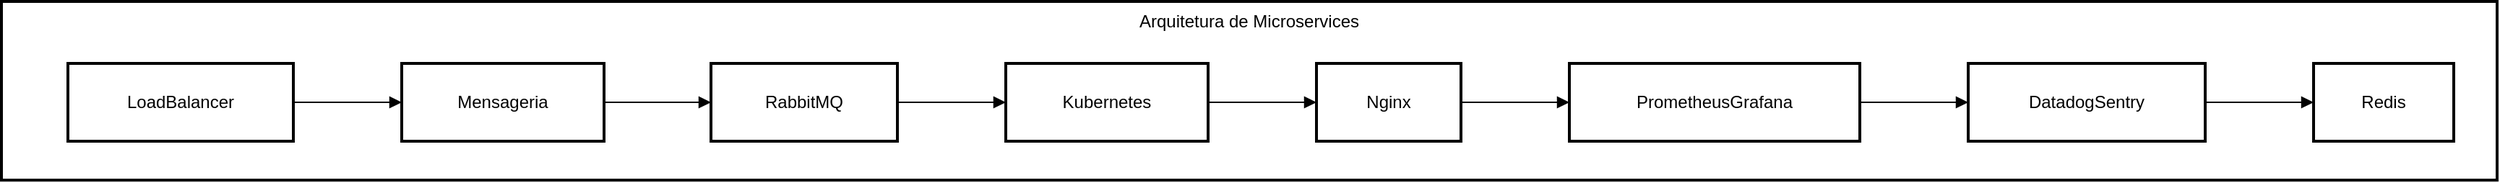 <mxfile version="26.1.1">
  <diagram name="Página-1" id="SPLTI_-VHYO-1by64nmk">
    <mxGraphModel>
      <root>
        <mxCell id="0" />
        <mxCell id="1" parent="0" />
        <mxCell id="2" value="Arquitetura de Microservices" style="whiteSpace=wrap;strokeWidth=2;verticalAlign=top;" vertex="1" parent="1">
          <mxGeometry x="8" y="8" width="1727" height="124" as="geometry" />
        </mxCell>
        <mxCell id="3" value="LoadBalancer" style="whiteSpace=wrap;strokeWidth=2;" vertex="1" parent="2">
          <mxGeometry x="46" y="43" width="156" height="54" as="geometry" />
        </mxCell>
        <mxCell id="4" value="Mensageria" style="whiteSpace=wrap;strokeWidth=2;" vertex="1" parent="2">
          <mxGeometry x="277" y="43" width="140" height="54" as="geometry" />
        </mxCell>
        <mxCell id="5" value="RabbitMQ" style="whiteSpace=wrap;strokeWidth=2;" vertex="1" parent="2">
          <mxGeometry x="491" y="43" width="129" height="54" as="geometry" />
        </mxCell>
        <mxCell id="6" value="Kubernetes" style="whiteSpace=wrap;strokeWidth=2;" vertex="1" parent="2">
          <mxGeometry x="695" y="43" width="140" height="54" as="geometry" />
        </mxCell>
        <mxCell id="7" value="Nginx" style="whiteSpace=wrap;strokeWidth=2;" vertex="1" parent="2">
          <mxGeometry x="910" y="43" width="100" height="54" as="geometry" />
        </mxCell>
        <mxCell id="8" value="PrometheusGrafana" style="whiteSpace=wrap;strokeWidth=2;" vertex="1" parent="2">
          <mxGeometry x="1085" y="43" width="201" height="54" as="geometry" />
        </mxCell>
        <mxCell id="9" value="DatadogSentry" style="whiteSpace=wrap;strokeWidth=2;" vertex="1" parent="2">
          <mxGeometry x="1361" y="43" width="164" height="54" as="geometry" />
        </mxCell>
        <mxCell id="10" value="Redis" style="whiteSpace=wrap;strokeWidth=2;" vertex="1" parent="2">
          <mxGeometry x="1600" y="43" width="97" height="54" as="geometry" />
        </mxCell>
        <mxCell id="11" value="" style="curved=1;startArrow=none;endArrow=block;exitX=1;exitY=0.5;entryX=0;entryY=0.5;" edge="1" parent="2" source="3" target="4">
          <mxGeometry relative="1" as="geometry">
            <Array as="points" />
          </mxGeometry>
        </mxCell>
        <mxCell id="12" value="" style="curved=1;startArrow=none;endArrow=block;exitX=1;exitY=0.5;entryX=0;entryY=0.5;" edge="1" parent="2" source="4" target="5">
          <mxGeometry relative="1" as="geometry">
            <Array as="points" />
          </mxGeometry>
        </mxCell>
        <mxCell id="13" value="" style="curved=1;startArrow=none;endArrow=block;exitX=1;exitY=0.5;entryX=0;entryY=0.5;" edge="1" parent="2" source="5" target="6">
          <mxGeometry relative="1" as="geometry">
            <Array as="points" />
          </mxGeometry>
        </mxCell>
        <mxCell id="14" value="" style="curved=1;startArrow=none;endArrow=block;exitX=1;exitY=0.5;entryX=0;entryY=0.5;" edge="1" parent="2" source="6" target="7">
          <mxGeometry relative="1" as="geometry">
            <Array as="points" />
          </mxGeometry>
        </mxCell>
        <mxCell id="15" value="" style="curved=1;startArrow=none;endArrow=block;exitX=1;exitY=0.5;entryX=0;entryY=0.5;" edge="1" parent="2" source="7" target="8">
          <mxGeometry relative="1" as="geometry">
            <Array as="points" />
          </mxGeometry>
        </mxCell>
        <mxCell id="16" value="" style="curved=1;startArrow=none;endArrow=block;exitX=1;exitY=0.5;entryX=0;entryY=0.5;" edge="1" parent="2" source="8" target="9">
          <mxGeometry relative="1" as="geometry">
            <Array as="points" />
          </mxGeometry>
        </mxCell>
        <mxCell id="17" value="" style="curved=1;startArrow=none;endArrow=block;exitX=1;exitY=0.5;entryX=0;entryY=0.5;" edge="1" parent="2" source="9" target="10">
          <mxGeometry relative="1" as="geometry">
            <Array as="points" />
          </mxGeometry>
        </mxCell>
      </root>
    </mxGraphModel>
  </diagram>
</mxfile>

